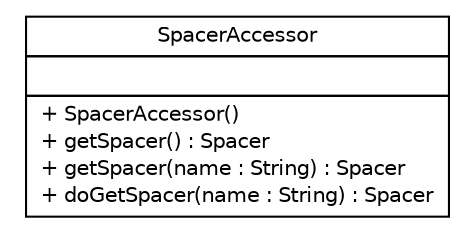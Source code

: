#!/usr/local/bin/dot
#
# Class diagram 
# Generated by UMLGraph version R5_6 (http://www.umlgraph.org/)
#

digraph G {
	edge [fontname="Helvetica",fontsize=10,labelfontname="Helvetica",labelfontsize=10];
	node [fontname="Helvetica",fontsize=10,shape=plaintext];
	nodesep=0.25;
	ranksep=0.5;
	// sorcer.service.spacer.SpacerAccessor
	c34472 [label=<<table title="sorcer.service.spacer.SpacerAccessor" border="0" cellborder="1" cellspacing="0" cellpadding="2" port="p" href="./SpacerAccessor.html">
		<tr><td><table border="0" cellspacing="0" cellpadding="1">
<tr><td align="center" balign="center"> SpacerAccessor </td></tr>
		</table></td></tr>
		<tr><td><table border="0" cellspacing="0" cellpadding="1">
<tr><td align="left" balign="left">  </td></tr>
		</table></td></tr>
		<tr><td><table border="0" cellspacing="0" cellpadding="1">
<tr><td align="left" balign="left"> + SpacerAccessor() </td></tr>
<tr><td align="left" balign="left"> + getSpacer() : Spacer </td></tr>
<tr><td align="left" balign="left"> + getSpacer(name : String) : Spacer </td></tr>
<tr><td align="left" balign="left"> + doGetSpacer(name : String) : Spacer </td></tr>
		</table></td></tr>
		</table>>, URL="./SpacerAccessor.html", fontname="Helvetica", fontcolor="black", fontsize=10.0];
}

